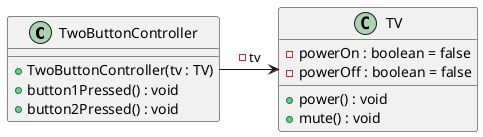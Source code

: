 @startuml

class TwoButtonController {

    + TwoButtonController(tv : TV)
    + button1Pressed() : void
    + button2Pressed() : void

}

class TV {
    - powerOn : boolean = false
    - powerOff : boolean = false

    + power() : void
    + mute() : void

}

TwoButtonController -> TV : -tv

@enduml